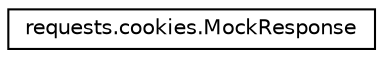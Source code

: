 digraph "Graphical Class Hierarchy"
{
 // LATEX_PDF_SIZE
  edge [fontname="Helvetica",fontsize="10",labelfontname="Helvetica",labelfontsize="10"];
  node [fontname="Helvetica",fontsize="10",shape=record];
  rankdir="LR";
  Node0 [label="requests.cookies.MockResponse",height=0.2,width=0.4,color="black", fillcolor="white", style="filled",URL="$classrequests_1_1cookies_1_1MockResponse.html",tooltip=" "];
}
